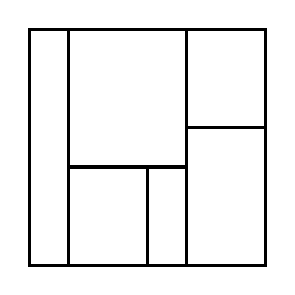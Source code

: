 \begin{tikzpicture}[very thick, scale=.5]
    \draw (0,0) rectangle (1,6);
    \draw (1,5/2) rectangle (4,6);
    \draw (1,0) rectangle (3,5/2);
    \draw (3,0) rectangle (4,5/2);
    \draw (4,7/2) rectangle (6,6);
    \draw (4,0) rectangle (6,7/2);
\end{tikzpicture}
